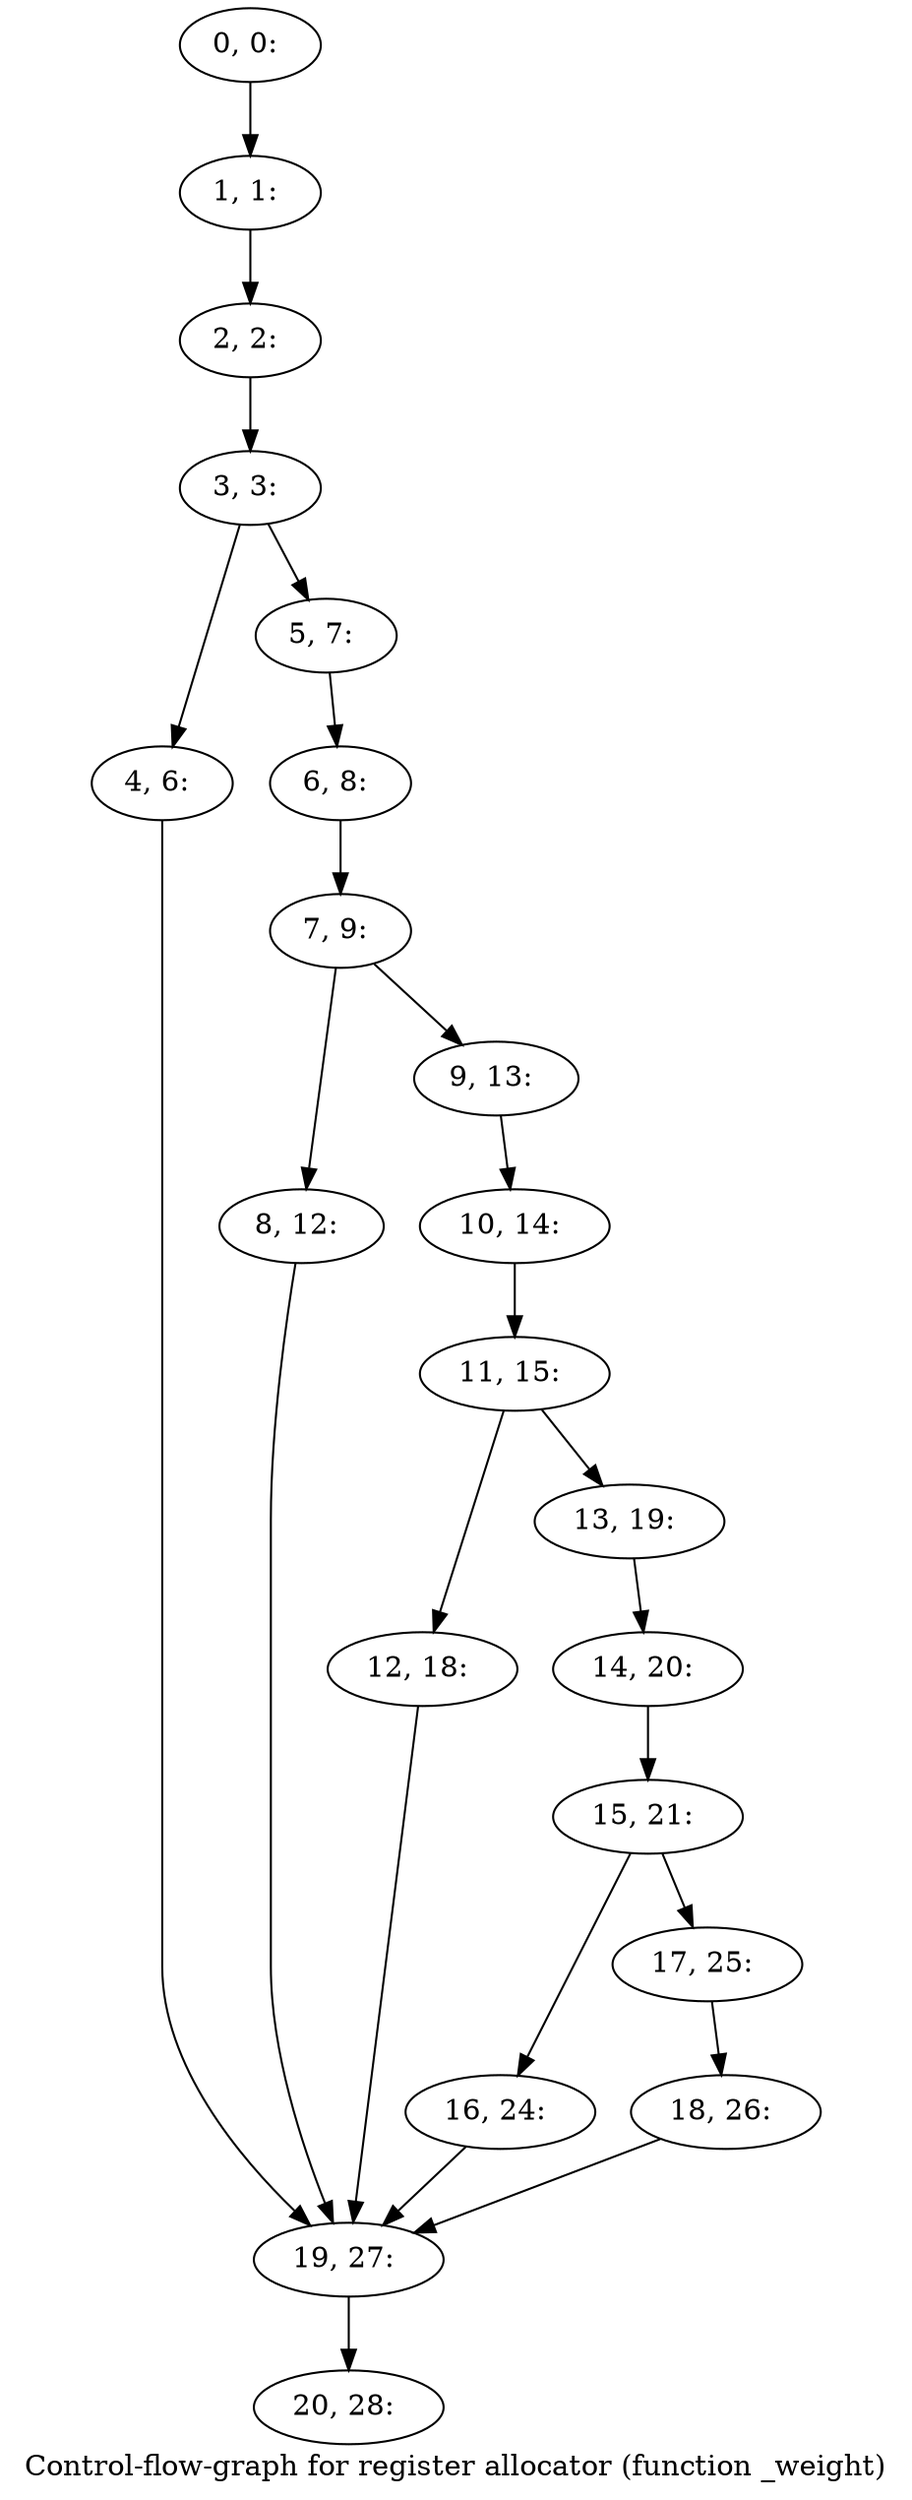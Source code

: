 digraph G {
graph [label="Control-flow-graph for register allocator (function _weight)"]
0[label="0, 0: "];
1[label="1, 1: "];
2[label="2, 2: "];
3[label="3, 3: "];
4[label="4, 6: "];
5[label="5, 7: "];
6[label="6, 8: "];
7[label="7, 9: "];
8[label="8, 12: "];
9[label="9, 13: "];
10[label="10, 14: "];
11[label="11, 15: "];
12[label="12, 18: "];
13[label="13, 19: "];
14[label="14, 20: "];
15[label="15, 21: "];
16[label="16, 24: "];
17[label="17, 25: "];
18[label="18, 26: "];
19[label="19, 27: "];
20[label="20, 28: "];
0->1 ;
1->2 ;
2->3 ;
3->4 ;
3->5 ;
4->19 ;
5->6 ;
6->7 ;
7->8 ;
7->9 ;
8->19 ;
9->10 ;
10->11 ;
11->12 ;
11->13 ;
12->19 ;
13->14 ;
14->15 ;
15->16 ;
15->17 ;
16->19 ;
17->18 ;
18->19 ;
19->20 ;
}
